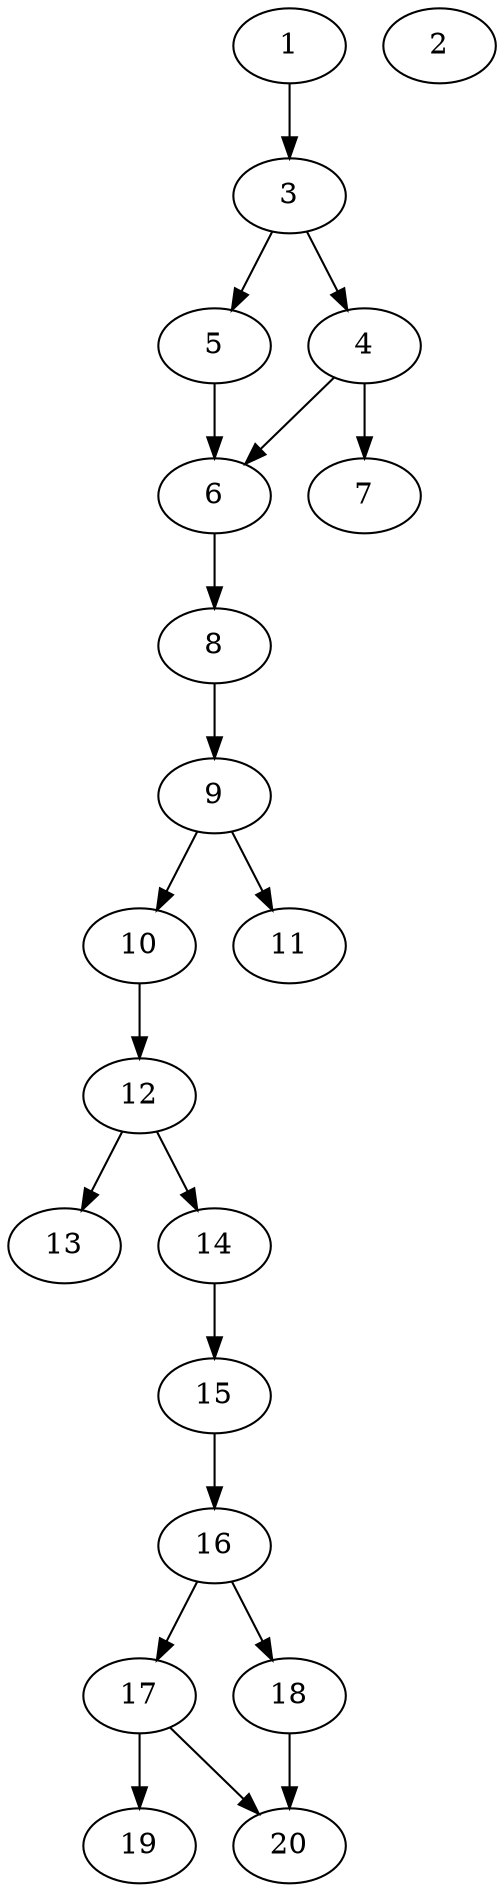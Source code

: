 // DAG automatically generated by daggen at Thu Oct  3 13:58:42 2019
// ./daggen --dot -n 20 --ccr 0.4 --fat 0.3 --regular 0.5 --density 0.7 --mindata 5242880 --maxdata 52428800 
digraph G {
  1 [size="27850240", alpha="0.07", expect_size="11140096"] 
  1 -> 3 [size ="11140096"]
  2 [size="61032960", alpha="0.19", expect_size="24413184"] 
  3 [size="79938560", alpha="0.15", expect_size="31975424"] 
  3 -> 4 [size ="31975424"]
  3 -> 5 [size ="31975424"]
  4 [size="53619200", alpha="0.18", expect_size="21447680"] 
  4 -> 6 [size ="21447680"]
  4 -> 7 [size ="21447680"]
  5 [size="115622400", alpha="0.02", expect_size="46248960"] 
  5 -> 6 [size ="46248960"]
  6 [size="18324480", alpha="0.18", expect_size="7329792"] 
  6 -> 8 [size ="7329792"]
  7 [size="16576000", alpha="0.17", expect_size="6630400"] 
  8 [size="112494080", alpha="0.06", expect_size="44997632"] 
  8 -> 9 [size ="44997632"]
  9 [size="64890880", alpha="0.17", expect_size="25956352"] 
  9 -> 10 [size ="25956352"]
  9 -> 11 [size ="25956352"]
  10 [size="81564160", alpha="0.07", expect_size="32625664"] 
  10 -> 12 [size ="32625664"]
  11 [size="41774080", alpha="0.12", expect_size="16709632"] 
  12 [size="80591360", alpha="0.05", expect_size="32236544"] 
  12 -> 13 [size ="32236544"]
  12 -> 14 [size ="32236544"]
  13 [size="72709120", alpha="0.05", expect_size="29083648"] 
  14 [size="41464320", alpha="0.05", expect_size="16585728"] 
  14 -> 15 [size ="16585728"]
  15 [size="28930560", alpha="0.18", expect_size="11572224"] 
  15 -> 16 [size ="11572224"]
  16 [size="42959360", alpha="0.01", expect_size="17183744"] 
  16 -> 17 [size ="17183744"]
  16 -> 18 [size ="17183744"]
  17 [size="30359040", alpha="0.05", expect_size="12143616"] 
  17 -> 19 [size ="12143616"]
  17 -> 20 [size ="12143616"]
  18 [size="130007040", alpha="0.13", expect_size="52002816"] 
  18 -> 20 [size ="52002816"]
  19 [size="50321920", alpha="0.10", expect_size="20128768"] 
  20 [size="32217600", alpha="0.06", expect_size="12887040"] 
}
